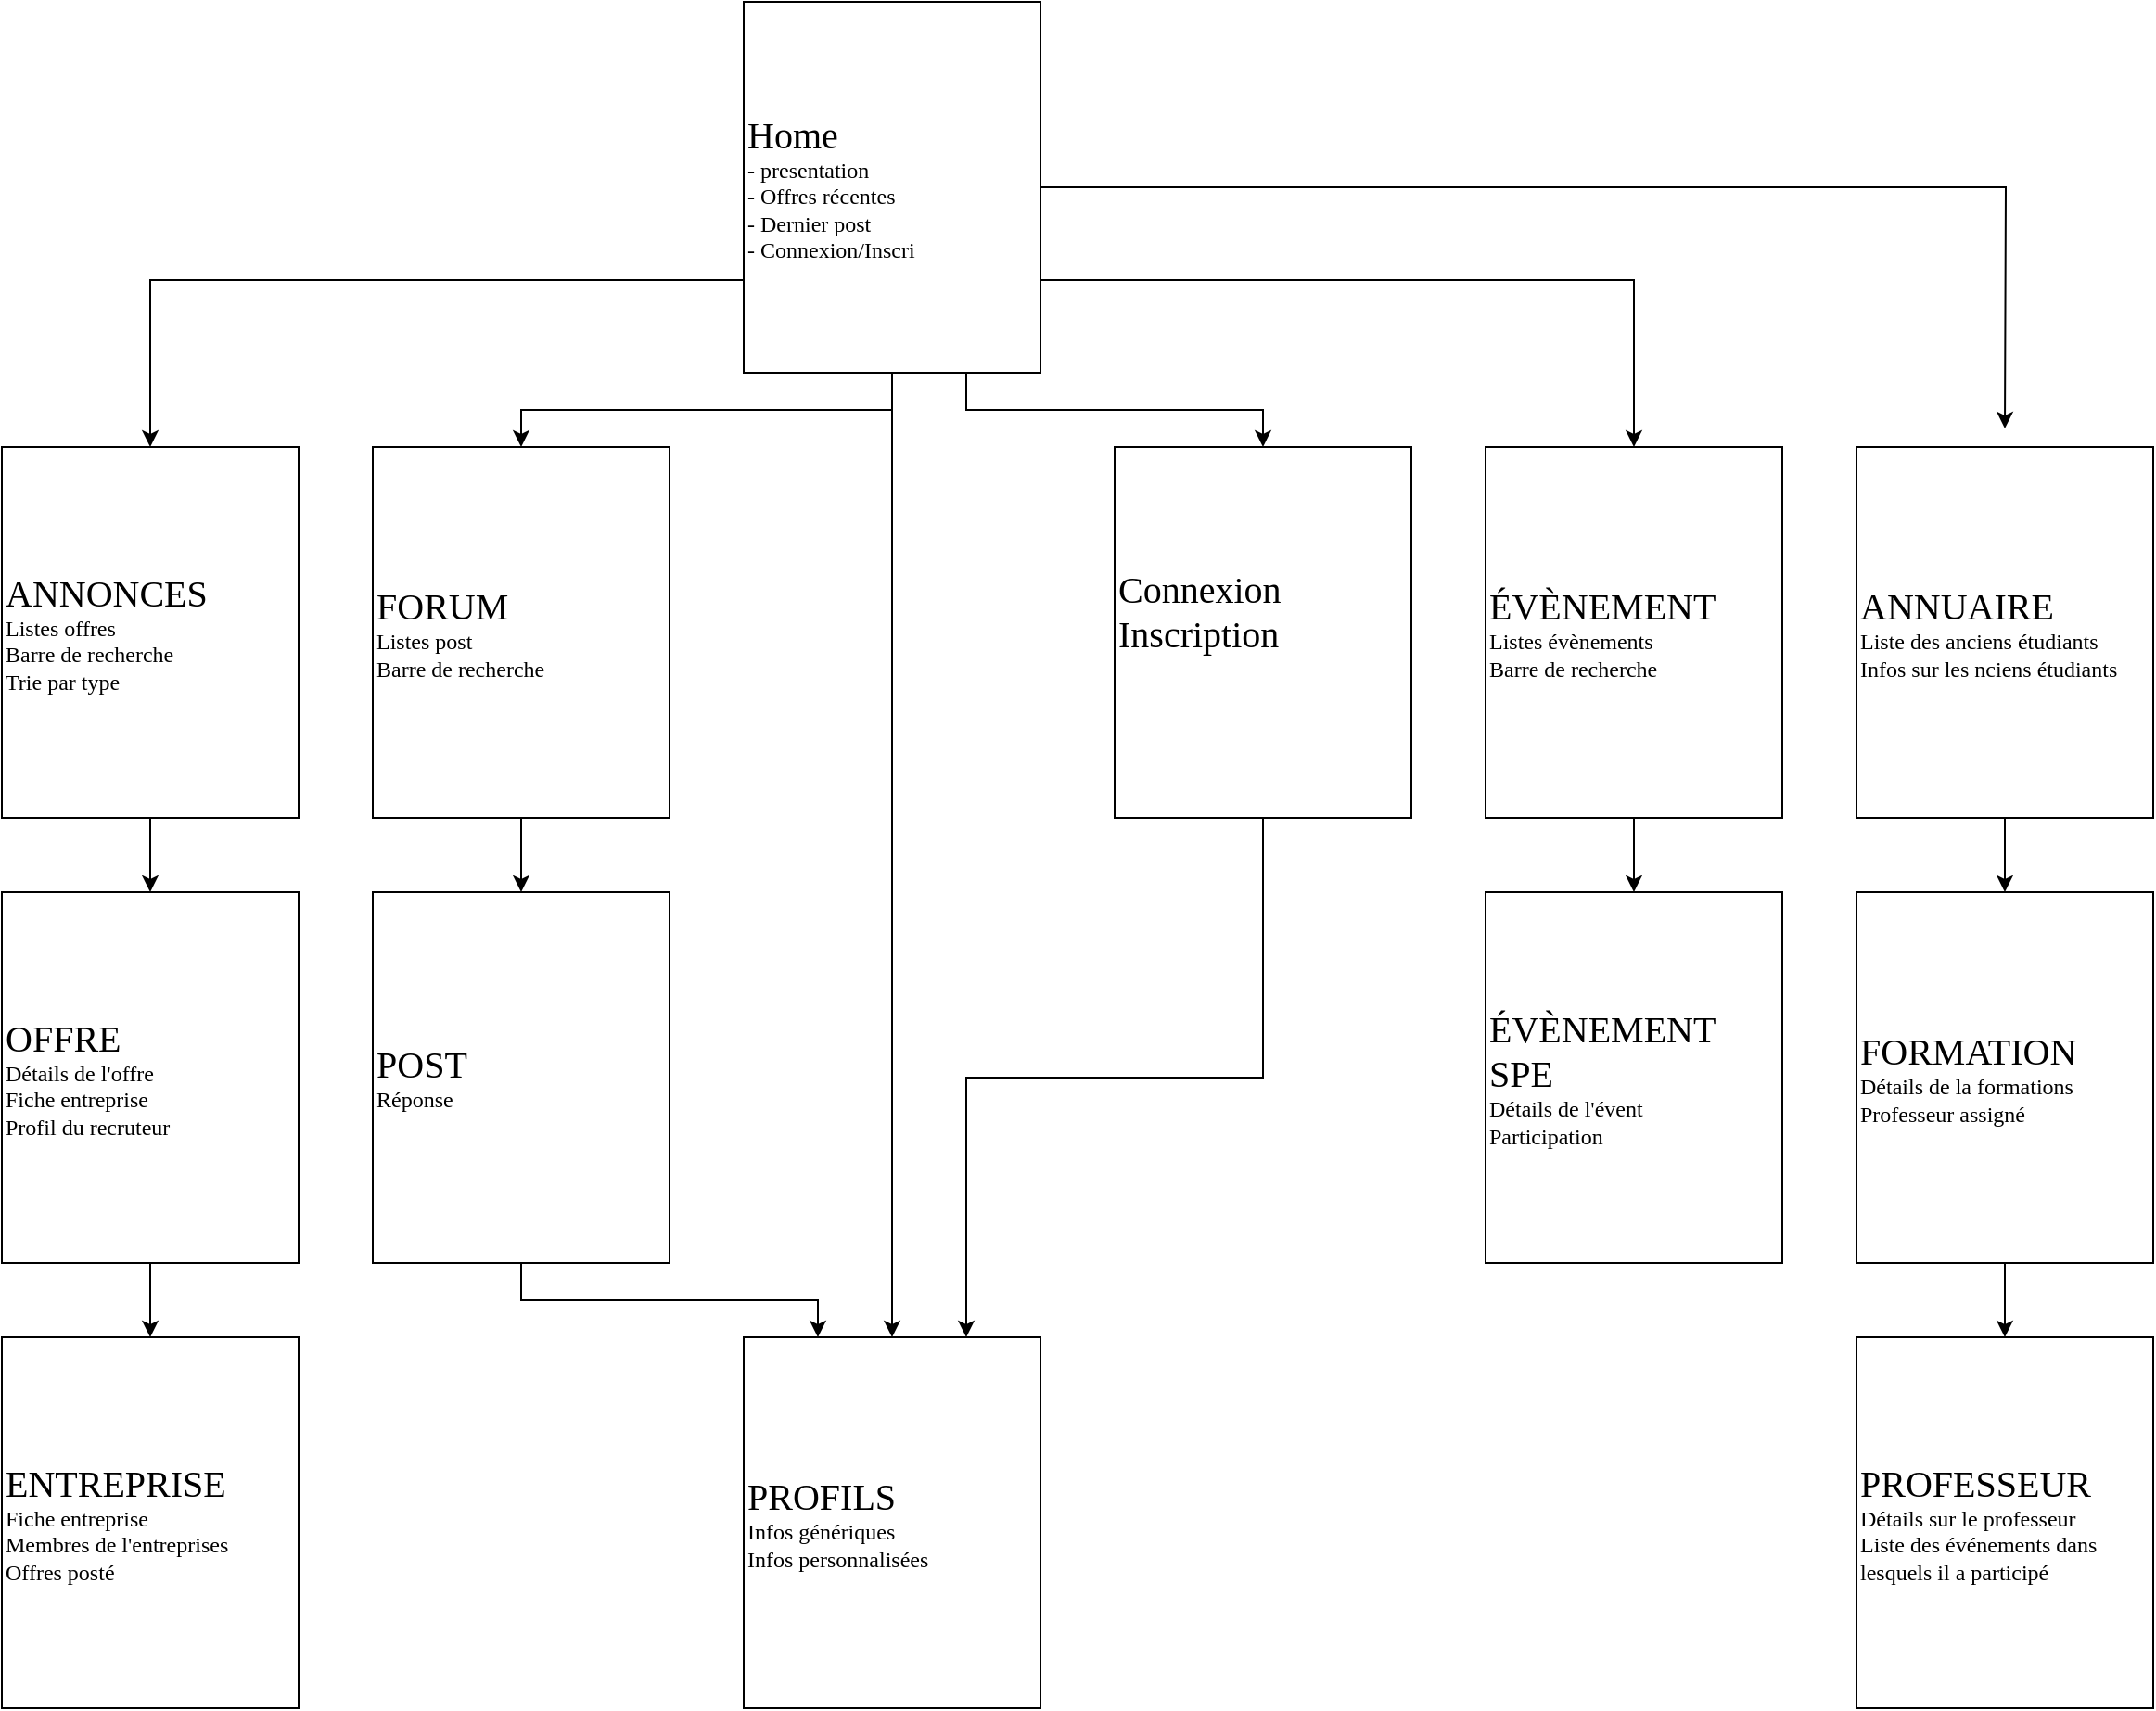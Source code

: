 <mxfile version="28.2.0">
  <diagram name="Page-1" id="bThwqqnUAIM9A6ram7QK">
    <mxGraphModel dx="2253" dy="823" grid="1" gridSize="10" guides="1" tooltips="1" connect="1" arrows="1" fold="1" page="1" pageScale="1" pageWidth="827" pageHeight="1169" math="0" shadow="0">
      <root>
        <mxCell id="0" />
        <mxCell id="1" parent="0" />
        <mxCell id="PIgeUEhfH9ylVVjagpob-16" style="edgeStyle=orthogonalEdgeStyle;rounded=0;orthogonalLoop=1;jettySize=auto;html=1;exitX=0.5;exitY=1;exitDx=0;exitDy=0;entryX=0.5;entryY=0;entryDx=0;entryDy=0;" edge="1" parent="1" source="PIgeUEhfH9ylVVjagpob-1" target="PIgeUEhfH9ylVVjagpob-5">
          <mxGeometry relative="1" as="geometry" />
        </mxCell>
        <mxCell id="PIgeUEhfH9ylVVjagpob-17" style="edgeStyle=orthogonalEdgeStyle;rounded=0;orthogonalLoop=1;jettySize=auto;html=1;exitX=0.5;exitY=1;exitDx=0;exitDy=0;entryX=0.5;entryY=0;entryDx=0;entryDy=0;" edge="1" parent="1" source="PIgeUEhfH9ylVVjagpob-1" target="PIgeUEhfH9ylVVjagpob-4">
          <mxGeometry relative="1" as="geometry" />
        </mxCell>
        <mxCell id="PIgeUEhfH9ylVVjagpob-26" style="edgeStyle=orthogonalEdgeStyle;rounded=0;orthogonalLoop=1;jettySize=auto;html=1;exitX=0.75;exitY=1;exitDx=0;exitDy=0;entryX=0.5;entryY=0;entryDx=0;entryDy=0;" edge="1" parent="1" source="PIgeUEhfH9ylVVjagpob-1" target="PIgeUEhfH9ylVVjagpob-2">
          <mxGeometry relative="1" as="geometry" />
        </mxCell>
        <mxCell id="PIgeUEhfH9ylVVjagpob-27" style="edgeStyle=orthogonalEdgeStyle;rounded=0;orthogonalLoop=1;jettySize=auto;html=1;exitX=1;exitY=0.75;exitDx=0;exitDy=0;entryX=0.5;entryY=0;entryDx=0;entryDy=0;" edge="1" parent="1" source="PIgeUEhfH9ylVVjagpob-1" target="PIgeUEhfH9ylVVjagpob-9">
          <mxGeometry relative="1" as="geometry" />
        </mxCell>
        <mxCell id="PIgeUEhfH9ylVVjagpob-28" style="edgeStyle=orthogonalEdgeStyle;rounded=0;orthogonalLoop=1;jettySize=auto;html=1;" edge="1" parent="1" source="PIgeUEhfH9ylVVjagpob-1">
          <mxGeometry relative="1" as="geometry">
            <mxPoint x="1000" y="270" as="targetPoint" />
          </mxGeometry>
        </mxCell>
        <mxCell id="PIgeUEhfH9ylVVjagpob-29" style="edgeStyle=orthogonalEdgeStyle;rounded=0;orthogonalLoop=1;jettySize=auto;html=1;exitX=0;exitY=0.75;exitDx=0;exitDy=0;entryX=0.5;entryY=0;entryDx=0;entryDy=0;" edge="1" parent="1" source="PIgeUEhfH9ylVVjagpob-1" target="PIgeUEhfH9ylVVjagpob-7">
          <mxGeometry relative="1" as="geometry" />
        </mxCell>
        <mxCell id="PIgeUEhfH9ylVVjagpob-1" value="&lt;font style=&quot;font-size: 20px;&quot; data-font-src=&quot;https://fonts.googleapis.com/css?family=JetBrains+Mono&quot; face=&quot;JetBrains Mono&quot;&gt;Home&lt;/font&gt;&lt;div&gt;&lt;font face=&quot;JetBrains Mono&quot; data-font-src=&quot;https://fonts.googleapis.com/css?family=JetBrains+Mono&quot;&gt;- presentation&lt;/font&gt;&lt;/div&gt;&lt;div&gt;&lt;font face=&quot;JetBrains Mono&quot; data-font-src=&quot;https://fonts.googleapis.com/css?family=JetBrains+Mono&quot;&gt;- Offres récentes&lt;/font&gt;&lt;/div&gt;&lt;div&gt;&lt;font face=&quot;JetBrains Mono&quot; data-font-src=&quot;https://fonts.googleapis.com/css?family=JetBrains+Mono&quot;&gt;- Dernier post&lt;/font&gt;&lt;/div&gt;&lt;div&gt;&lt;font face=&quot;JetBrains Mono&quot; data-font-src=&quot;https://fonts.googleapis.com/css?family=JetBrains+Mono&quot;&gt;- Connexion/Inscri&lt;/font&gt;&lt;/div&gt;" style="rounded=0;whiteSpace=wrap;html=1;align=left;" vertex="1" parent="1">
          <mxGeometry x="320" y="40" width="160" height="200" as="geometry" />
        </mxCell>
        <mxCell id="PIgeUEhfH9ylVVjagpob-19" style="edgeStyle=orthogonalEdgeStyle;rounded=0;orthogonalLoop=1;jettySize=auto;html=1;exitX=0.5;exitY=1;exitDx=0;exitDy=0;entryX=0.75;entryY=0;entryDx=0;entryDy=0;" edge="1" parent="1" source="PIgeUEhfH9ylVVjagpob-2" target="PIgeUEhfH9ylVVjagpob-4">
          <mxGeometry relative="1" as="geometry" />
        </mxCell>
        <mxCell id="PIgeUEhfH9ylVVjagpob-2" value="&lt;font style=&quot;font-size: 20px;&quot; face=&quot;JetBrains Mono&quot;&gt;Connexion Inscription&lt;/font&gt;&lt;div&gt;&lt;font style=&quot;font-size: 20px;&quot; face=&quot;JetBrains Mono&quot;&gt;&lt;br&gt;&lt;/font&gt;&lt;/div&gt;" style="rounded=0;whiteSpace=wrap;html=1;align=left;" vertex="1" parent="1">
          <mxGeometry x="520" y="280" width="160" height="200" as="geometry" />
        </mxCell>
        <mxCell id="PIgeUEhfH9ylVVjagpob-4" value="&lt;div&gt;&lt;span style=&quot;font-family: &amp;quot;JetBrains Mono&amp;quot;; background-color: transparent; color: light-dark(rgb(0, 0, 0), rgb(255, 255, 255));&quot;&gt;&lt;span style=&quot;font-size: 20px;&quot;&gt;PROFILS&lt;/span&gt;&lt;/span&gt;&lt;/div&gt;&lt;div&gt;&lt;span style=&quot;font-family: &amp;quot;JetBrains Mono&amp;quot;; background-color: transparent; color: light-dark(rgb(0, 0, 0), rgb(255, 255, 255));&quot;&gt;Infos génériques&lt;/span&gt;&lt;/div&gt;&lt;div&gt;&lt;font face=&quot;JetBrains Mono&quot;&gt;Infos personnalisées&lt;/font&gt;&lt;/div&gt;" style="rounded=0;whiteSpace=wrap;html=1;align=left;" vertex="1" parent="1">
          <mxGeometry x="320" y="760" width="160" height="200" as="geometry" />
        </mxCell>
        <mxCell id="PIgeUEhfH9ylVVjagpob-22" style="edgeStyle=orthogonalEdgeStyle;rounded=0;orthogonalLoop=1;jettySize=auto;html=1;exitX=0.5;exitY=1;exitDx=0;exitDy=0;entryX=0.5;entryY=0;entryDx=0;entryDy=0;" edge="1" parent="1" source="PIgeUEhfH9ylVVjagpob-5" target="PIgeUEhfH9ylVVjagpob-6">
          <mxGeometry relative="1" as="geometry" />
        </mxCell>
        <mxCell id="PIgeUEhfH9ylVVjagpob-5" value="&lt;div&gt;&lt;font style=&quot;font-size: 20px;&quot; face=&quot;JetBrains Mono&quot;&gt;FORUM&lt;/font&gt;&lt;/div&gt;&lt;div&gt;&lt;font face=&quot;JetBrains Mono&quot;&gt;Listes post&lt;/font&gt;&lt;/div&gt;&lt;div&gt;&lt;font face=&quot;JetBrains Mono&quot;&gt;Barre de recherche&lt;/font&gt;&lt;/div&gt;" style="rounded=0;whiteSpace=wrap;html=1;align=left;" vertex="1" parent="1">
          <mxGeometry x="120" y="280" width="160" height="200" as="geometry" />
        </mxCell>
        <mxCell id="PIgeUEhfH9ylVVjagpob-18" style="edgeStyle=orthogonalEdgeStyle;rounded=0;orthogonalLoop=1;jettySize=auto;html=1;exitX=0.5;exitY=1;exitDx=0;exitDy=0;entryX=0.25;entryY=0;entryDx=0;entryDy=0;" edge="1" parent="1" source="PIgeUEhfH9ylVVjagpob-6" target="PIgeUEhfH9ylVVjagpob-4">
          <mxGeometry relative="1" as="geometry" />
        </mxCell>
        <mxCell id="PIgeUEhfH9ylVVjagpob-6" value="&lt;div&gt;&lt;span style=&quot;font-family: &amp;quot;JetBrains Mono&amp;quot;; background-color: transparent; color: light-dark(rgb(0, 0, 0), rgb(255, 255, 255));&quot;&gt;&lt;span style=&quot;font-size: 20px;&quot;&gt;POST&lt;/span&gt;&lt;/span&gt;&lt;/div&gt;&lt;div&gt;&lt;span style=&quot;font-family: &amp;quot;JetBrains Mono&amp;quot;; background-color: transparent; color: light-dark(rgb(0, 0, 0), rgb(255, 255, 255));&quot;&gt;Réponse&lt;/span&gt;&lt;/div&gt;" style="rounded=0;whiteSpace=wrap;html=1;align=left;" vertex="1" parent="1">
          <mxGeometry x="120" y="520" width="160" height="200" as="geometry" />
        </mxCell>
        <mxCell id="PIgeUEhfH9ylVVjagpob-21" style="edgeStyle=orthogonalEdgeStyle;rounded=0;orthogonalLoop=1;jettySize=auto;html=1;exitX=0.5;exitY=1;exitDx=0;exitDy=0;entryX=0.5;entryY=0;entryDx=0;entryDy=0;" edge="1" parent="1" source="PIgeUEhfH9ylVVjagpob-7" target="PIgeUEhfH9ylVVjagpob-8">
          <mxGeometry relative="1" as="geometry" />
        </mxCell>
        <mxCell id="PIgeUEhfH9ylVVjagpob-7" value="&lt;div&gt;&lt;span style=&quot;background-color: transparent; color: light-dark(rgb(0, 0, 0), rgb(255, 255, 255)); font-family: &amp;quot;JetBrains Mono&amp;quot;;&quot;&gt;&lt;span style=&quot;font-size: 20px;&quot;&gt;ANNONCES&lt;/span&gt;&lt;/span&gt;&lt;/div&gt;&lt;div&gt;&lt;span style=&quot;background-color: transparent; color: light-dark(rgb(0, 0, 0), rgb(255, 255, 255)); font-family: &amp;quot;JetBrains Mono&amp;quot;;&quot;&gt;Listes offres&lt;/span&gt;&lt;/div&gt;&lt;div&gt;&lt;font face=&quot;JetBrains Mono&quot;&gt;Barre de recherche&lt;/font&gt;&lt;/div&gt;&lt;div&gt;&lt;font face=&quot;JetBrains Mono&quot;&gt;Trie par type&lt;/font&gt;&lt;/div&gt;" style="rounded=0;whiteSpace=wrap;html=1;align=left;" vertex="1" parent="1">
          <mxGeometry x="-80" y="280" width="160" height="200" as="geometry" />
        </mxCell>
        <mxCell id="PIgeUEhfH9ylVVjagpob-20" style="edgeStyle=orthogonalEdgeStyle;rounded=0;orthogonalLoop=1;jettySize=auto;html=1;exitX=0.5;exitY=1;exitDx=0;exitDy=0;entryX=0.5;entryY=0;entryDx=0;entryDy=0;" edge="1" parent="1" source="PIgeUEhfH9ylVVjagpob-8" target="PIgeUEhfH9ylVVjagpob-11">
          <mxGeometry relative="1" as="geometry" />
        </mxCell>
        <mxCell id="PIgeUEhfH9ylVVjagpob-8" value="&lt;div&gt;&lt;span style=&quot;font-family: &amp;quot;JetBrains Mono&amp;quot;; background-color: transparent; color: light-dark(rgb(0, 0, 0), rgb(255, 255, 255));&quot;&gt;&lt;span style=&quot;font-size: 20px;&quot;&gt;OFFRE&lt;/span&gt;&lt;/span&gt;&lt;/div&gt;&lt;div&gt;&lt;font face=&quot;JetBrains Mono&quot;&gt;Détails de l&#39;offre&lt;/font&gt;&lt;/div&gt;&lt;div&gt;&lt;font face=&quot;JetBrains Mono&quot;&gt;Fiche entreprise&lt;/font&gt;&lt;/div&gt;&lt;div&gt;&lt;font face=&quot;JetBrains Mono&quot;&gt;Profil du recruteur&lt;/font&gt;&lt;/div&gt;" style="rounded=0;whiteSpace=wrap;html=1;align=left;" vertex="1" parent="1">
          <mxGeometry x="-80" y="520" width="160" height="200" as="geometry" />
        </mxCell>
        <mxCell id="PIgeUEhfH9ylVVjagpob-23" style="edgeStyle=orthogonalEdgeStyle;rounded=0;orthogonalLoop=1;jettySize=auto;html=1;exitX=0.5;exitY=1;exitDx=0;exitDy=0;entryX=0.5;entryY=0;entryDx=0;entryDy=0;" edge="1" parent="1" source="PIgeUEhfH9ylVVjagpob-9" target="PIgeUEhfH9ylVVjagpob-10">
          <mxGeometry relative="1" as="geometry" />
        </mxCell>
        <mxCell id="PIgeUEhfH9ylVVjagpob-9" value="&lt;div&gt;&lt;span style=&quot;font-family: &amp;quot;JetBrains Mono&amp;quot;; background-color: transparent; color: light-dark(rgb(0, 0, 0), rgb(255, 255, 255));&quot;&gt;&lt;span style=&quot;font-size: 20px;&quot;&gt;ÉVÈNEMENT&lt;/span&gt;&lt;/span&gt;&lt;/div&gt;&lt;div&gt;&lt;span style=&quot;font-family: &amp;quot;JetBrains Mono&amp;quot;; background-color: transparent; color: light-dark(rgb(0, 0, 0), rgb(255, 255, 255));&quot;&gt;Listes évènements&lt;/span&gt;&lt;/div&gt;&lt;div&gt;&lt;font face=&quot;JetBrains Mono&quot;&gt;Barre de recherche&lt;/font&gt;&lt;/div&gt;" style="rounded=0;whiteSpace=wrap;html=1;align=left;" vertex="1" parent="1">
          <mxGeometry x="720" y="280" width="160" height="200" as="geometry" />
        </mxCell>
        <mxCell id="PIgeUEhfH9ylVVjagpob-10" value="&lt;div&gt;&lt;span style=&quot;font-family: &amp;quot;JetBrains Mono&amp;quot;; background-color: transparent; color: light-dark(rgb(0, 0, 0), rgb(255, 255, 255));&quot;&gt;&lt;span style=&quot;font-size: 20px;&quot;&gt;ÉVÈNEMENT SPE&lt;/span&gt;&lt;/span&gt;&lt;/div&gt;&lt;div&gt;&lt;span style=&quot;font-family: &amp;quot;JetBrains Mono&amp;quot;; background-color: transparent; color: light-dark(rgb(0, 0, 0), rgb(255, 255, 255));&quot;&gt;Détails de l&#39;évent&lt;/span&gt;&lt;/div&gt;&lt;div&gt;&lt;font face=&quot;JetBrains Mono&quot;&gt;Participation&lt;/font&gt;&lt;/div&gt;" style="rounded=0;whiteSpace=wrap;html=1;align=left;" vertex="1" parent="1">
          <mxGeometry x="720" y="520" width="160" height="200" as="geometry" />
        </mxCell>
        <mxCell id="PIgeUEhfH9ylVVjagpob-11" value="&lt;div&gt;&lt;span style=&quot;font-family: &amp;quot;JetBrains Mono&amp;quot;; background-color: transparent; color: light-dark(rgb(0, 0, 0), rgb(255, 255, 255));&quot;&gt;&lt;span style=&quot;font-size: 20px;&quot;&gt;ENTREPRISE&lt;/span&gt;&lt;/span&gt;&lt;/div&gt;&lt;div&gt;&lt;font face=&quot;JetBrains Mono&quot;&gt;Fiche entreprise&lt;/font&gt;&lt;/div&gt;&lt;div&gt;&lt;font face=&quot;JetBrains Mono&quot;&gt;Membres de l&#39;entreprises&lt;/font&gt;&lt;/div&gt;&lt;div&gt;&lt;font face=&quot;JetBrains Mono&quot;&gt;Offres posté&lt;/font&gt;&lt;/div&gt;" style="rounded=0;whiteSpace=wrap;html=1;align=left;" vertex="1" parent="1">
          <mxGeometry x="-80" y="760" width="160" height="200" as="geometry" />
        </mxCell>
        <mxCell id="PIgeUEhfH9ylVVjagpob-24" style="edgeStyle=orthogonalEdgeStyle;rounded=0;orthogonalLoop=1;jettySize=auto;html=1;exitX=0.5;exitY=1;exitDx=0;exitDy=0;entryX=0.5;entryY=0;entryDx=0;entryDy=0;" edge="1" parent="1" source="PIgeUEhfH9ylVVjagpob-12" target="PIgeUEhfH9ylVVjagpob-13">
          <mxGeometry relative="1" as="geometry" />
        </mxCell>
        <mxCell id="PIgeUEhfH9ylVVjagpob-12" value="&lt;div&gt;&lt;font face=&quot;JetBrains Mono&quot;&gt;&lt;span style=&quot;font-size: 20px;&quot;&gt;ANNUAIRE&lt;/span&gt;&lt;/font&gt;&lt;/div&gt;&lt;div&gt;&lt;font face=&quot;JetBrains Mono&quot;&gt;Liste des anciens étudiants&lt;/font&gt;&lt;/div&gt;&lt;div&gt;&lt;font face=&quot;JetBrains Mono&quot;&gt;Infos sur les nciens étudiants&lt;/font&gt;&lt;/div&gt;" style="rounded=0;whiteSpace=wrap;html=1;align=left;" vertex="1" parent="1">
          <mxGeometry x="920" y="280" width="160" height="200" as="geometry" />
        </mxCell>
        <mxCell id="PIgeUEhfH9ylVVjagpob-25" style="edgeStyle=orthogonalEdgeStyle;rounded=0;orthogonalLoop=1;jettySize=auto;html=1;exitX=0.5;exitY=1;exitDx=0;exitDy=0;entryX=0.5;entryY=0;entryDx=0;entryDy=0;" edge="1" parent="1" source="PIgeUEhfH9ylVVjagpob-13" target="PIgeUEhfH9ylVVjagpob-14">
          <mxGeometry relative="1" as="geometry" />
        </mxCell>
        <mxCell id="PIgeUEhfH9ylVVjagpob-13" value="&lt;div&gt;&lt;span style=&quot;font-family: &amp;quot;JetBrains Mono&amp;quot;; background-color: transparent; color: light-dark(rgb(0, 0, 0), rgb(255, 255, 255));&quot;&gt;&lt;span style=&quot;font-size: 20px;&quot;&gt;FORMATION&lt;/span&gt;&lt;/span&gt;&lt;/div&gt;&lt;div&gt;&lt;font face=&quot;JetBrains Mono&quot;&gt;Détails de la formations&lt;/font&gt;&lt;/div&gt;&lt;div&gt;&lt;font face=&quot;JetBrains Mono&quot;&gt;Professeur assigné&lt;/font&gt;&lt;/div&gt;" style="rounded=0;whiteSpace=wrap;html=1;align=left;" vertex="1" parent="1">
          <mxGeometry x="920" y="520" width="160" height="200" as="geometry" />
        </mxCell>
        <mxCell id="PIgeUEhfH9ylVVjagpob-14" value="&lt;div&gt;&lt;span style=&quot;font-family: &amp;quot;JetBrains Mono&amp;quot;; background-color: transparent; color: light-dark(rgb(0, 0, 0), rgb(255, 255, 255));&quot;&gt;&lt;span style=&quot;font-size: 20px;&quot;&gt;PROFESSEUR&lt;/span&gt;&lt;/span&gt;&lt;/div&gt;&lt;div&gt;&lt;span style=&quot;font-family: &amp;quot;JetBrains Mono&amp;quot;; background-color: transparent; color: light-dark(rgb(0, 0, 0), rgb(255, 255, 255));&quot;&gt;Détails sur le professeur&lt;br&gt;&lt;/span&gt;&lt;/div&gt;&lt;div&gt;&lt;span style=&quot;font-family: &amp;quot;JetBrains Mono&amp;quot;; background-color: transparent; color: light-dark(rgb(0, 0, 0), rgb(255, 255, 255));&quot;&gt;Liste des événements dans lesquels il a participé&lt;/span&gt;&lt;/div&gt;" style="rounded=0;whiteSpace=wrap;html=1;align=left;" vertex="1" parent="1">
          <mxGeometry x="920" y="760" width="160" height="200" as="geometry" />
        </mxCell>
      </root>
    </mxGraphModel>
  </diagram>
</mxfile>
